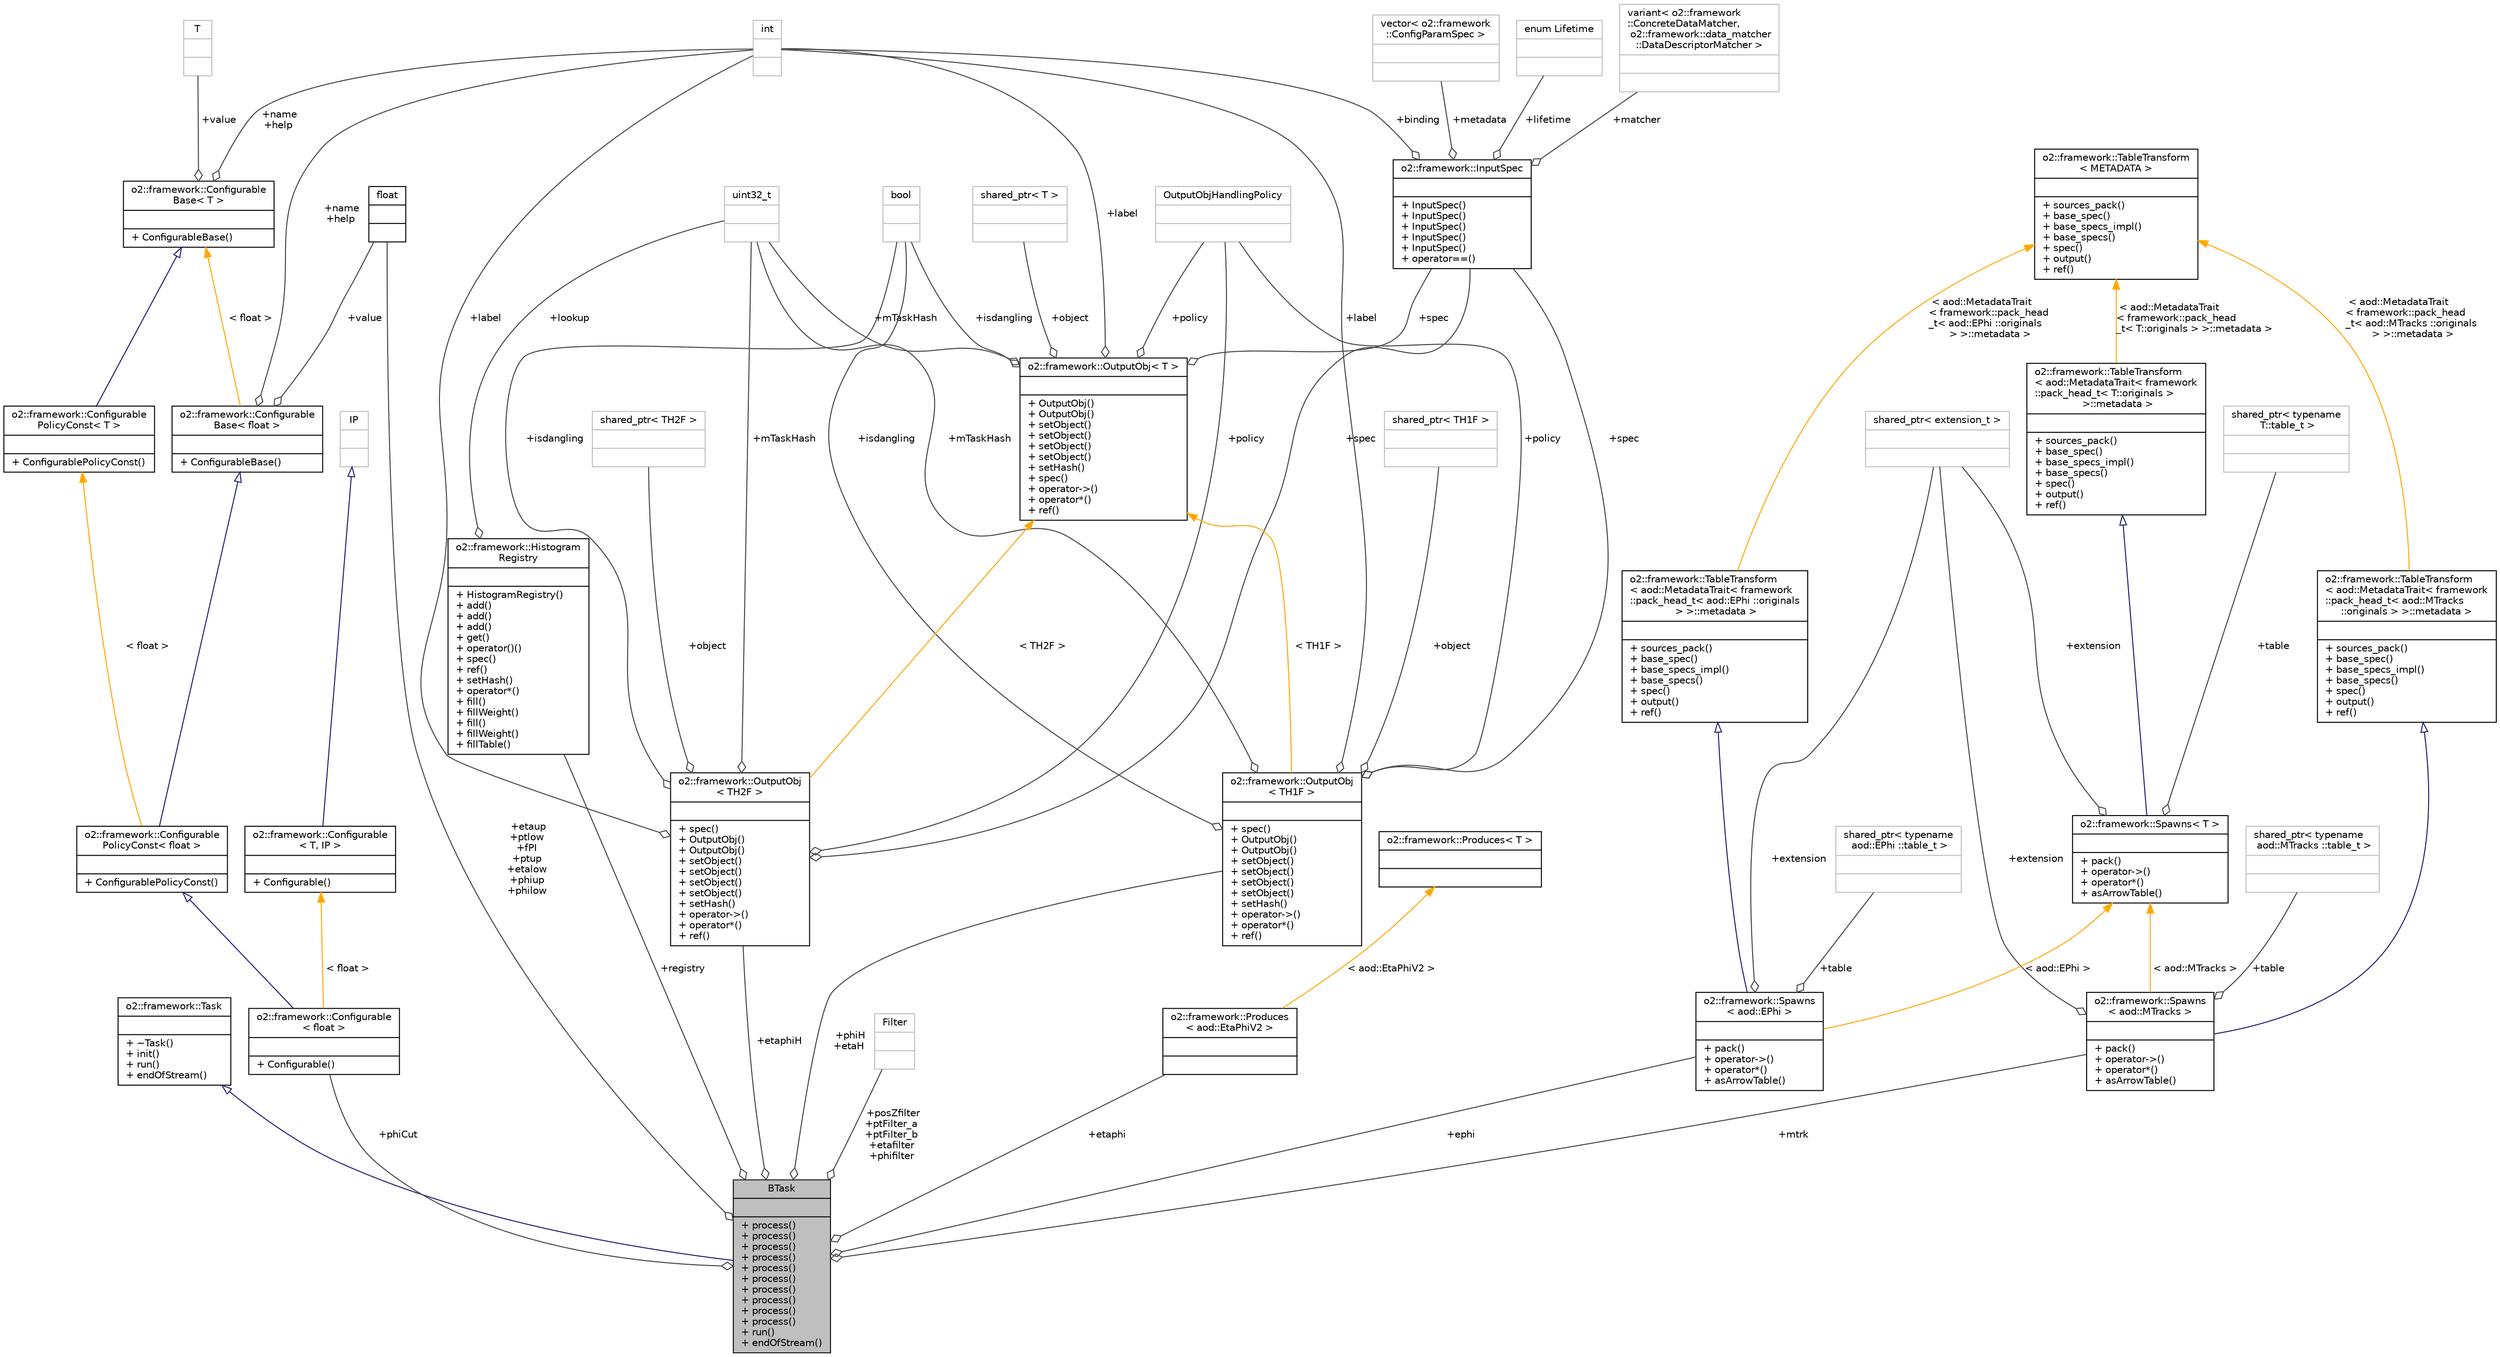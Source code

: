 digraph "BTask"
{
 // INTERACTIVE_SVG=YES
  bgcolor="transparent";
  edge [fontname="Helvetica",fontsize="10",labelfontname="Helvetica",labelfontsize="10"];
  node [fontname="Helvetica",fontsize="10",shape=record];
  Node2 [label="{BTask\n||+ process()\l+ process()\l+ process()\l+ process()\l+ process()\l+ process()\l+ process()\l+ process()\l+ process()\l+ process()\l+ run()\l+ endOfStream()\l}",height=0.2,width=0.4,color="black", fillcolor="grey75", style="filled", fontcolor="black"];
  Node3 -> Node2 [dir="back",color="midnightblue",fontsize="10",style="solid",arrowtail="onormal",fontname="Helvetica"];
  Node3 [label="{o2::framework::Task\n||+ ~Task()\l+ init()\l+ run()\l+ endOfStream()\l}",height=0.2,width=0.4,color="black",URL="$de/dac/classo2_1_1framework_1_1Task.html"];
  Node4 -> Node2 [color="grey25",fontsize="10",style="solid",label=" +registry" ,arrowhead="odiamond",fontname="Helvetica"];
  Node4 [label="{o2::framework::Histogram\lRegistry\n||+ HistogramRegistry()\l+ add()\l+ add()\l+ add()\l+ get()\l+ operator()()\l+ spec()\l+ ref()\l+ setHash()\l+ operator*()\l+ fill()\l+ fillWeight()\l+ fill()\l+ fillWeight()\l+ fillTable()\l}",height=0.2,width=0.4,color="black",URL="$d8/d34/classo2_1_1framework_1_1HistogramRegistry.html"];
  Node5 -> Node4 [color="grey25",fontsize="10",style="solid",label=" +lookup" ,arrowhead="odiamond",fontname="Helvetica"];
  Node5 [label="{uint32_t\n||}",height=0.2,width=0.4,color="grey75"];
  Node6 -> Node2 [color="grey25",fontsize="10",style="solid",label=" +posZfilter\n+ptFilter_a\n+ptFilter_b\n+etafilter\n+phifilter" ,arrowhead="odiamond",fontname="Helvetica"];
  Node6 [label="{Filter\n||}",height=0.2,width=0.4,color="grey75"];
  Node7 -> Node2 [color="grey25",fontsize="10",style="solid",label=" +etaup\n+ptlow\n+fPI\n+ptup\n+etalow\n+phiup\n+philow" ,arrowhead="odiamond",fontname="Helvetica"];
  Node7 [label="{float\n||}",height=0.2,width=0.4,color="black",URL="$d4/dc3/classfloat.html"];
  Node8 -> Node2 [color="grey25",fontsize="10",style="solid",label=" +etaphi" ,arrowhead="odiamond",fontname="Helvetica"];
  Node8 [label="{o2::framework::Produces\l\< aod::EtaPhiV2 \>\n||}",height=0.2,width=0.4,color="black",URL="$d6/d86/structo2_1_1framework_1_1Produces.html"];
  Node9 -> Node8 [dir="back",color="orange",fontsize="10",style="solid",label=" \< aod::EtaPhiV2 \>" ,fontname="Helvetica"];
  Node9 [label="{o2::framework::Produces\< T \>\n||}",height=0.2,width=0.4,color="black",URL="$d6/d86/structo2_1_1framework_1_1Produces.html"];
  Node10 -> Node2 [color="grey25",fontsize="10",style="solid",label=" +phiCut" ,arrowhead="odiamond",fontname="Helvetica"];
  Node10 [label="{o2::framework::Configurable\l\< float \>\n||+ Configurable()\l}",height=0.2,width=0.4,color="black",URL="$d8/d71/structo2_1_1framework_1_1Configurable.html"];
  Node11 -> Node10 [dir="back",color="midnightblue",fontsize="10",style="solid",arrowtail="onormal",fontname="Helvetica"];
  Node11 [label="{o2::framework::Configurable\lPolicyConst\< float \>\n||+ ConfigurablePolicyConst()\l}",height=0.2,width=0.4,color="black",URL="$da/def/structo2_1_1framework_1_1ConfigurablePolicyConst.html"];
  Node12 -> Node11 [dir="back",color="midnightblue",fontsize="10",style="solid",arrowtail="onormal",fontname="Helvetica"];
  Node12 [label="{o2::framework::Configurable\lBase\< float \>\n||+ ConfigurableBase()\l}",height=0.2,width=0.4,color="black",URL="$da/d2f/structo2_1_1framework_1_1ConfigurableBase.html"];
  Node7 -> Node12 [color="grey25",fontsize="10",style="solid",label=" +value" ,arrowhead="odiamond",fontname="Helvetica"];
  Node13 -> Node12 [color="grey25",fontsize="10",style="solid",label=" +name\n+help" ,arrowhead="odiamond",fontname="Helvetica"];
  Node13 [label="{int\n||}",height=0.2,width=0.4,color="grey75"];
  Node14 -> Node12 [dir="back",color="orange",fontsize="10",style="solid",label=" \< float \>" ,fontname="Helvetica"];
  Node14 [label="{o2::framework::Configurable\lBase\< T \>\n||+ ConfigurableBase()\l}",height=0.2,width=0.4,color="black",URL="$da/d2f/structo2_1_1framework_1_1ConfigurableBase.html"];
  Node13 -> Node14 [color="grey25",fontsize="10",style="solid",label=" +name\n+help" ,arrowhead="odiamond",fontname="Helvetica"];
  Node15 -> Node14 [color="grey25",fontsize="10",style="solid",label=" +value" ,arrowhead="odiamond",fontname="Helvetica"];
  Node15 [label="{T\n||}",height=0.2,width=0.4,color="grey75"];
  Node16 -> Node11 [dir="back",color="orange",fontsize="10",style="solid",label=" \< float \>" ,fontname="Helvetica"];
  Node16 [label="{o2::framework::Configurable\lPolicyConst\< T \>\n||+ ConfigurablePolicyConst()\l}",height=0.2,width=0.4,color="black",URL="$da/def/structo2_1_1framework_1_1ConfigurablePolicyConst.html"];
  Node14 -> Node16 [dir="back",color="midnightblue",fontsize="10",style="solid",arrowtail="onormal",fontname="Helvetica"];
  Node17 -> Node10 [dir="back",color="orange",fontsize="10",style="solid",label=" \< float \>" ,fontname="Helvetica"];
  Node17 [label="{o2::framework::Configurable\l\< T, IP \>\n||+ Configurable()\l}",height=0.2,width=0.4,color="black",URL="$d8/d71/structo2_1_1framework_1_1Configurable.html"];
  Node18 -> Node17 [dir="back",color="midnightblue",fontsize="10",style="solid",arrowtail="onormal",fontname="Helvetica"];
  Node18 [label="{IP\n||}",height=0.2,width=0.4,color="grey75"];
  Node19 -> Node2 [color="grey25",fontsize="10",style="solid",label=" +mtrk" ,arrowhead="odiamond",fontname="Helvetica"];
  Node19 [label="{o2::framework::Spawns\l\< aod::MTracks \>\n||+ pack()\l+ operator-\>()\l+ operator*()\l+ asArrowTable()\l}",height=0.2,width=0.4,color="black",URL="$d7/d15/structo2_1_1framework_1_1Spawns.html"];
  Node20 -> Node19 [dir="back",color="midnightblue",fontsize="10",style="solid",arrowtail="onormal",fontname="Helvetica"];
  Node20 [label="{o2::framework::TableTransform\l\< aod::MetadataTrait\< framework\l::pack_head_t\< aod::MTracks \l::originals \> \>::metadata \>\n||+ sources_pack()\l+ base_spec()\l+ base_specs_impl()\l+ base_specs()\l+ spec()\l+ output()\l+ ref()\l}",height=0.2,width=0.4,color="black",URL="$d6/dec/structo2_1_1framework_1_1TableTransform.html"];
  Node21 -> Node20 [dir="back",color="orange",fontsize="10",style="solid",label=" \< aod::MetadataTrait\l\< framework::pack_head\l_t\< aod::MTracks ::originals\l \> \>::metadata \>" ,fontname="Helvetica"];
  Node21 [label="{o2::framework::TableTransform\l\< METADATA \>\n||+ sources_pack()\l+ base_spec()\l+ base_specs_impl()\l+ base_specs()\l+ spec()\l+ output()\l+ ref()\l}",height=0.2,width=0.4,color="black",URL="$d6/dec/structo2_1_1framework_1_1TableTransform.html",tooltip="Helper template for table transformations. "];
  Node22 -> Node19 [color="grey25",fontsize="10",style="solid",label=" +table" ,arrowhead="odiamond",fontname="Helvetica"];
  Node22 [label="{shared_ptr\< typename\l aod::MTracks ::table_t \>\n||}",height=0.2,width=0.4,color="grey75"];
  Node23 -> Node19 [color="grey25",fontsize="10",style="solid",label=" +extension" ,arrowhead="odiamond",fontname="Helvetica"];
  Node23 [label="{shared_ptr\< extension_t \>\n||}",height=0.2,width=0.4,color="grey75"];
  Node24 -> Node19 [dir="back",color="orange",fontsize="10",style="solid",label=" \< aod::MTracks \>" ,fontname="Helvetica"];
  Node24 [label="{o2::framework::Spawns\< T \>\n||+ pack()\l+ operator-\>()\l+ operator*()\l+ asArrowTable()\l}",height=0.2,width=0.4,color="black",URL="$d7/d15/structo2_1_1framework_1_1Spawns.html"];
  Node25 -> Node24 [dir="back",color="midnightblue",fontsize="10",style="solid",arrowtail="onormal",fontname="Helvetica"];
  Node25 [label="{o2::framework::TableTransform\l\< aod::MetadataTrait\< framework\l::pack_head_t\< T::originals \>\l \>::metadata \>\n||+ sources_pack()\l+ base_spec()\l+ base_specs_impl()\l+ base_specs()\l+ spec()\l+ output()\l+ ref()\l}",height=0.2,width=0.4,color="black",URL="$d6/dec/structo2_1_1framework_1_1TableTransform.html"];
  Node21 -> Node25 [dir="back",color="orange",fontsize="10",style="solid",label=" \< aod::MetadataTrait\l\< framework::pack_head\l_t\< T::originals \> \>::metadata \>" ,fontname="Helvetica"];
  Node26 -> Node24 [color="grey25",fontsize="10",style="solid",label=" +table" ,arrowhead="odiamond",fontname="Helvetica"];
  Node26 [label="{shared_ptr\< typename\l T::table_t \>\n||}",height=0.2,width=0.4,color="grey75"];
  Node23 -> Node24 [color="grey25",fontsize="10",style="solid",label=" +extension" ,arrowhead="odiamond",fontname="Helvetica"];
  Node27 -> Node2 [color="grey25",fontsize="10",style="solid",label=" +etaphiH" ,arrowhead="odiamond",fontname="Helvetica"];
  Node27 [label="{o2::framework::OutputObj\l\< TH2F \>\n||+ spec()\l+ OutputObj()\l+ OutputObj()\l+ setObject()\l+ setObject()\l+ setObject()\l+ setObject()\l+ setHash()\l+ operator-\>()\l+ operator*()\l+ ref()\l}",height=0.2,width=0.4,color="black",URL="$d4/d79/structo2_1_1framework_1_1OutputObj.html"];
  Node28 -> Node27 [color="grey25",fontsize="10",style="solid",label=" +policy" ,arrowhead="odiamond",fontname="Helvetica"];
  Node28 [label="{OutputObjHandlingPolicy\n||}",height=0.2,width=0.4,color="grey75"];
  Node5 -> Node27 [color="grey25",fontsize="10",style="solid",label=" +mTaskHash" ,arrowhead="odiamond",fontname="Helvetica"];
  Node13 -> Node27 [color="grey25",fontsize="10",style="solid",label=" +label" ,arrowhead="odiamond",fontname="Helvetica"];
  Node29 -> Node27 [color="grey25",fontsize="10",style="solid",label=" +isdangling" ,arrowhead="odiamond",fontname="Helvetica"];
  Node29 [label="{bool\n||}",height=0.2,width=0.4,color="grey75"];
  Node30 -> Node27 [color="grey25",fontsize="10",style="solid",label=" +spec" ,arrowhead="odiamond",fontname="Helvetica"];
  Node30 [label="{o2::framework::InputSpec\n||+ InputSpec()\l+ InputSpec()\l+ InputSpec()\l+ InputSpec()\l+ InputSpec()\l+ operator==()\l}",height=0.2,width=0.4,color="black",URL="$da/d96/structo2_1_1framework_1_1InputSpec.html"];
  Node31 -> Node30 [color="grey25",fontsize="10",style="solid",label=" +metadata" ,arrowhead="odiamond",fontname="Helvetica"];
  Node31 [label="{vector\< o2::framework\l::ConfigParamSpec \>\n||}",height=0.2,width=0.4,color="grey75"];
  Node32 -> Node30 [color="grey25",fontsize="10",style="solid",label=" +lifetime" ,arrowhead="odiamond",fontname="Helvetica"];
  Node32 [label="{enum Lifetime\n||}",height=0.2,width=0.4,color="grey75"];
  Node33 -> Node30 [color="grey25",fontsize="10",style="solid",label=" +matcher" ,arrowhead="odiamond",fontname="Helvetica"];
  Node33 [label="{variant\< o2::framework\l::ConcreteDataMatcher,\l o2::framework::data_matcher\l::DataDescriptorMatcher \>\n||}",height=0.2,width=0.4,color="grey75"];
  Node13 -> Node30 [color="grey25",fontsize="10",style="solid",label=" +binding" ,arrowhead="odiamond",fontname="Helvetica"];
  Node34 -> Node27 [color="grey25",fontsize="10",style="solid",label=" +object" ,arrowhead="odiamond",fontname="Helvetica"];
  Node34 [label="{shared_ptr\< TH2F \>\n||}",height=0.2,width=0.4,color="grey75"];
  Node35 -> Node27 [dir="back",color="orange",fontsize="10",style="solid",label=" \< TH2F \>" ,fontname="Helvetica"];
  Node35 [label="{o2::framework::OutputObj\< T \>\n||+ OutputObj()\l+ OutputObj()\l+ setObject()\l+ setObject()\l+ setObject()\l+ setObject()\l+ setHash()\l+ spec()\l+ operator-\>()\l+ operator*()\l+ ref()\l}",height=0.2,width=0.4,color="black",URL="$d4/d79/structo2_1_1framework_1_1OutputObj.html"];
  Node28 -> Node35 [color="grey25",fontsize="10",style="solid",label=" +policy" ,arrowhead="odiamond",fontname="Helvetica"];
  Node5 -> Node35 [color="grey25",fontsize="10",style="solid",label=" +mTaskHash" ,arrowhead="odiamond",fontname="Helvetica"];
  Node13 -> Node35 [color="grey25",fontsize="10",style="solid",label=" +label" ,arrowhead="odiamond",fontname="Helvetica"];
  Node36 -> Node35 [color="grey25",fontsize="10",style="solid",label=" +object" ,arrowhead="odiamond",fontname="Helvetica"];
  Node36 [label="{shared_ptr\< T \>\n||}",height=0.2,width=0.4,color="grey75"];
  Node29 -> Node35 [color="grey25",fontsize="10",style="solid",label=" +isdangling" ,arrowhead="odiamond",fontname="Helvetica"];
  Node30 -> Node35 [color="grey25",fontsize="10",style="solid",label=" +spec" ,arrowhead="odiamond",fontname="Helvetica"];
  Node37 -> Node2 [color="grey25",fontsize="10",style="solid",label=" +ephi" ,arrowhead="odiamond",fontname="Helvetica"];
  Node37 [label="{o2::framework::Spawns\l\< aod::EPhi \>\n||+ pack()\l+ operator-\>()\l+ operator*()\l+ asArrowTable()\l}",height=0.2,width=0.4,color="black",URL="$d7/d15/structo2_1_1framework_1_1Spawns.html"];
  Node38 -> Node37 [dir="back",color="midnightblue",fontsize="10",style="solid",arrowtail="onormal",fontname="Helvetica"];
  Node38 [label="{o2::framework::TableTransform\l\< aod::MetadataTrait\< framework\l::pack_head_t\< aod::EPhi ::originals\l \> \>::metadata \>\n||+ sources_pack()\l+ base_spec()\l+ base_specs_impl()\l+ base_specs()\l+ spec()\l+ output()\l+ ref()\l}",height=0.2,width=0.4,color="black",URL="$d6/dec/structo2_1_1framework_1_1TableTransform.html"];
  Node21 -> Node38 [dir="back",color="orange",fontsize="10",style="solid",label=" \< aod::MetadataTrait\l\< framework::pack_head\l_t\< aod::EPhi ::originals\l \> \>::metadata \>" ,fontname="Helvetica"];
  Node39 -> Node37 [color="grey25",fontsize="10",style="solid",label=" +table" ,arrowhead="odiamond",fontname="Helvetica"];
  Node39 [label="{shared_ptr\< typename\l aod::EPhi ::table_t \>\n||}",height=0.2,width=0.4,color="grey75"];
  Node23 -> Node37 [color="grey25",fontsize="10",style="solid",label=" +extension" ,arrowhead="odiamond",fontname="Helvetica"];
  Node24 -> Node37 [dir="back",color="orange",fontsize="10",style="solid",label=" \< aod::EPhi \>" ,fontname="Helvetica"];
  Node40 -> Node2 [color="grey25",fontsize="10",style="solid",label=" +phiH\n+etaH" ,arrowhead="odiamond",fontname="Helvetica"];
  Node40 [label="{o2::framework::OutputObj\l\< TH1F \>\n||+ spec()\l+ OutputObj()\l+ OutputObj()\l+ setObject()\l+ setObject()\l+ setObject()\l+ setObject()\l+ setHash()\l+ operator-\>()\l+ operator*()\l+ ref()\l}",height=0.2,width=0.4,color="black",URL="$d4/d79/structo2_1_1framework_1_1OutputObj.html"];
  Node28 -> Node40 [color="grey25",fontsize="10",style="solid",label=" +policy" ,arrowhead="odiamond",fontname="Helvetica"];
  Node5 -> Node40 [color="grey25",fontsize="10",style="solid",label=" +mTaskHash" ,arrowhead="odiamond",fontname="Helvetica"];
  Node13 -> Node40 [color="grey25",fontsize="10",style="solid",label=" +label" ,arrowhead="odiamond",fontname="Helvetica"];
  Node29 -> Node40 [color="grey25",fontsize="10",style="solid",label=" +isdangling" ,arrowhead="odiamond",fontname="Helvetica"];
  Node30 -> Node40 [color="grey25",fontsize="10",style="solid",label=" +spec" ,arrowhead="odiamond",fontname="Helvetica"];
  Node41 -> Node40 [color="grey25",fontsize="10",style="solid",label=" +object" ,arrowhead="odiamond",fontname="Helvetica"];
  Node41 [label="{shared_ptr\< TH1F \>\n||}",height=0.2,width=0.4,color="grey75"];
  Node35 -> Node40 [dir="back",color="orange",fontsize="10",style="solid",label=" \< TH1F \>" ,fontname="Helvetica"];
}
